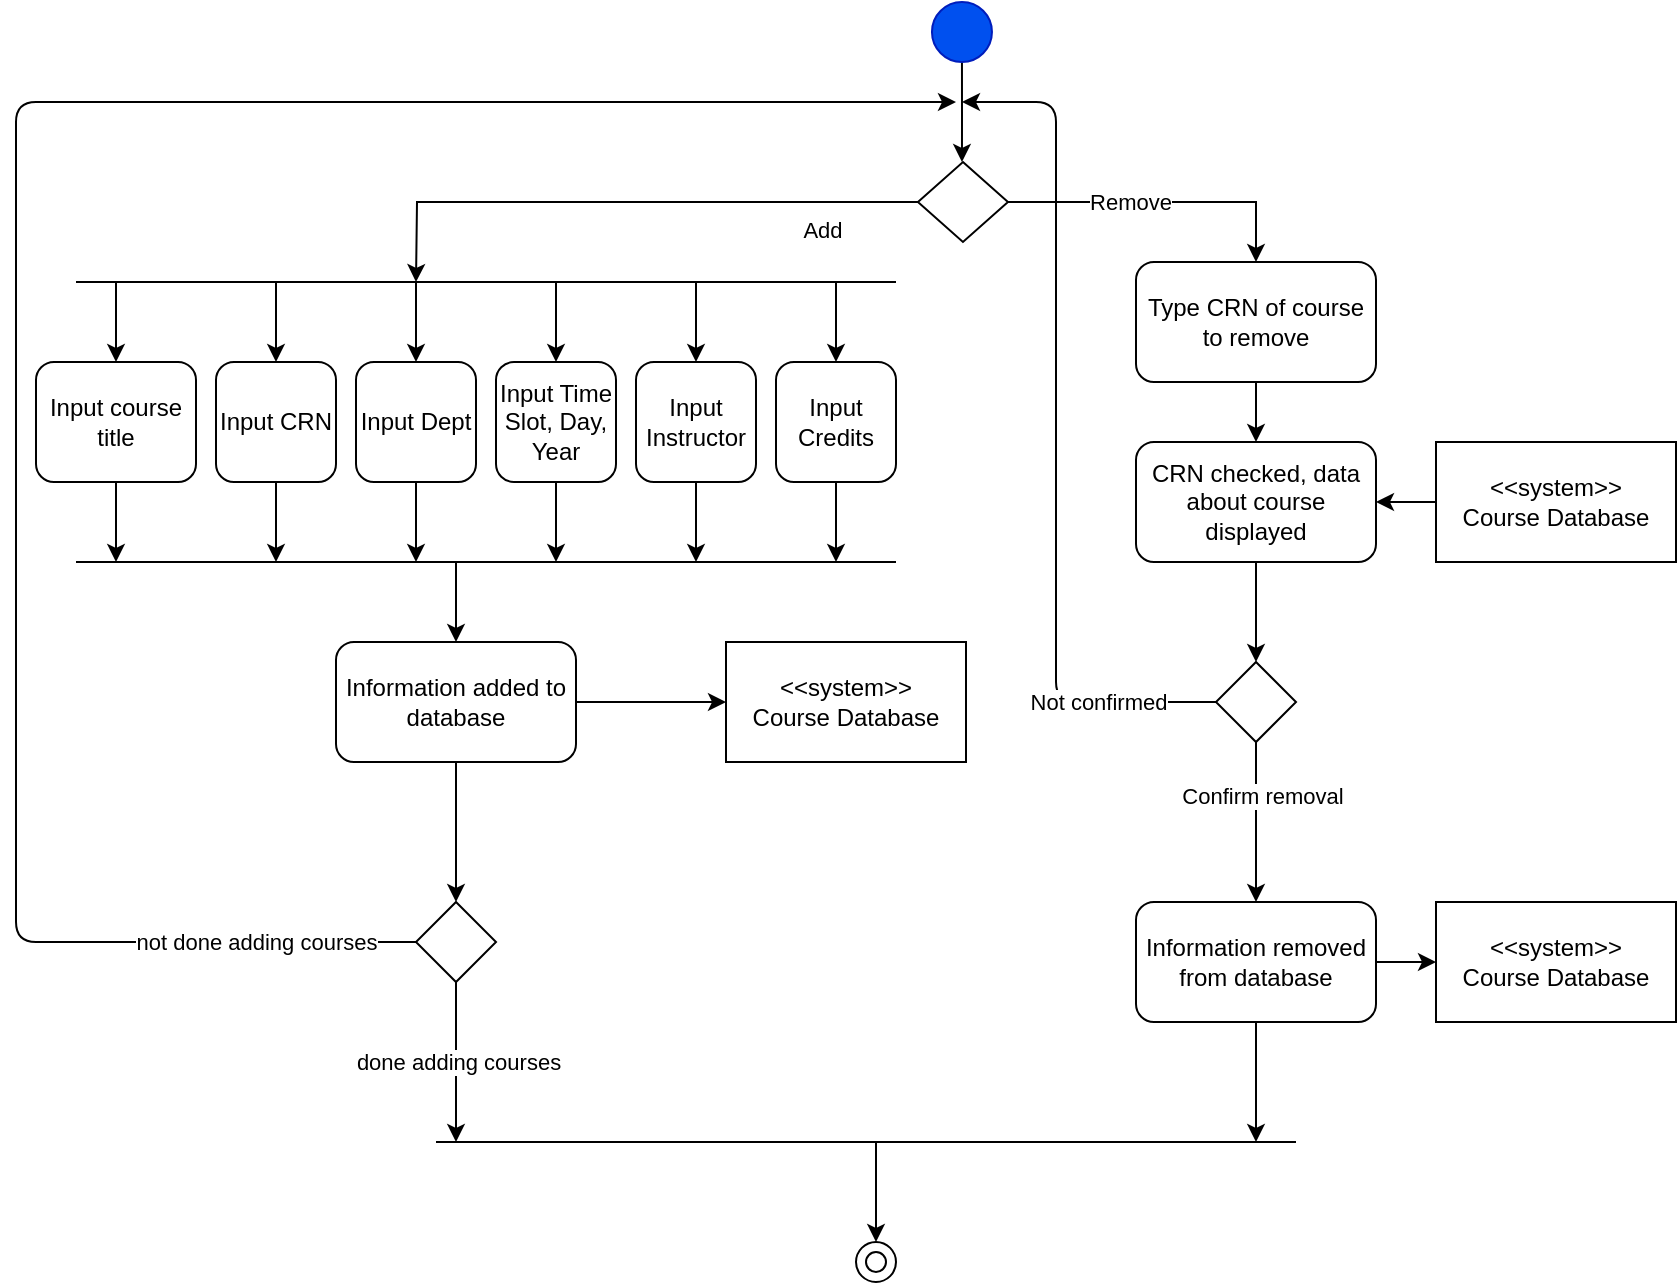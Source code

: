 <mxfile version="13.3.1" type="github">
  <diagram id="WYZ9oJHfD-WIZ5Im6gJm" name="Page-1">
    <mxGraphModel dx="1422" dy="765" grid="1" gridSize="10" guides="1" tooltips="1" connect="1" arrows="1" fold="1" page="1" pageScale="1" pageWidth="850" pageHeight="1100" math="0" shadow="0">
      <root>
        <mxCell id="0" />
        <mxCell id="1" parent="0" />
        <mxCell id="TD67UPYNWnN1uYw1Mizn-49" value="" style="ellipse;whiteSpace=wrap;html=1;aspect=fixed;" vertex="1" parent="1">
          <mxGeometry x="430" y="660" width="20" height="20" as="geometry" />
        </mxCell>
        <mxCell id="TD67UPYNWnN1uYw1Mizn-4" value="" style="edgeStyle=orthogonalEdgeStyle;rounded=0;orthogonalLoop=1;jettySize=auto;html=1;" edge="1" parent="1" source="TD67UPYNWnN1uYw1Mizn-2">
          <mxGeometry relative="1" as="geometry">
            <mxPoint x="482.98" y="120" as="targetPoint" />
          </mxGeometry>
        </mxCell>
        <mxCell id="TD67UPYNWnN1uYw1Mizn-2" value="" style="ellipse;whiteSpace=wrap;html=1;aspect=fixed;fillColor=#0050ef;strokeColor=#001DBC;fontColor=#ffffff;" vertex="1" parent="1">
          <mxGeometry x="467.98" y="40" width="30" height="30" as="geometry" />
        </mxCell>
        <mxCell id="TD67UPYNWnN1uYw1Mizn-9" value="" style="edgeStyle=orthogonalEdgeStyle;rounded=0;orthogonalLoop=1;jettySize=auto;html=1;" edge="1" parent="1" source="TD67UPYNWnN1uYw1Mizn-7">
          <mxGeometry relative="1" as="geometry">
            <mxPoint x="210" y="180" as="targetPoint" />
          </mxGeometry>
        </mxCell>
        <mxCell id="TD67UPYNWnN1uYw1Mizn-13" value="Add" style="edgeLabel;html=1;align=center;verticalAlign=middle;resizable=0;points=[];" vertex="1" connectable="0" parent="TD67UPYNWnN1uYw1Mizn-9">
          <mxGeometry x="0.802" y="202" relative="1" as="geometry">
            <mxPoint as="offset" />
          </mxGeometry>
        </mxCell>
        <mxCell id="TD67UPYNWnN1uYw1Mizn-11" value="" style="edgeStyle=orthogonalEdgeStyle;rounded=0;orthogonalLoop=1;jettySize=auto;html=1;entryX=0.5;entryY=0;entryDx=0;entryDy=0;" edge="1" parent="1" source="TD67UPYNWnN1uYw1Mizn-7" target="TD67UPYNWnN1uYw1Mizn-51">
          <mxGeometry relative="1" as="geometry">
            <mxPoint x="650" y="167" as="targetPoint" />
          </mxGeometry>
        </mxCell>
        <mxCell id="TD67UPYNWnN1uYw1Mizn-14" value="Remove" style="edgeLabel;html=1;align=center;verticalAlign=middle;resizable=0;points=[];" vertex="1" connectable="0" parent="TD67UPYNWnN1uYw1Mizn-11">
          <mxGeometry x="-0.207" relative="1" as="geometry">
            <mxPoint as="offset" />
          </mxGeometry>
        </mxCell>
        <mxCell id="TD67UPYNWnN1uYw1Mizn-7" value="" style="rhombus;whiteSpace=wrap;html=1;" vertex="1" parent="1">
          <mxGeometry x="460.98" y="120" width="45" height="40" as="geometry" />
        </mxCell>
        <mxCell id="TD67UPYNWnN1uYw1Mizn-15" value="Input course title" style="rounded=1;whiteSpace=wrap;html=1;" vertex="1" parent="1">
          <mxGeometry x="20" y="220" width="80" height="60" as="geometry" />
        </mxCell>
        <mxCell id="TD67UPYNWnN1uYw1Mizn-16" value="" style="endArrow=none;html=1;" edge="1" parent="1">
          <mxGeometry width="50" height="50" relative="1" as="geometry">
            <mxPoint x="40" y="180" as="sourcePoint" />
            <mxPoint x="450" y="180" as="targetPoint" />
          </mxGeometry>
        </mxCell>
        <mxCell id="TD67UPYNWnN1uYw1Mizn-17" value="" style="endArrow=classic;html=1;entryX=0.5;entryY=0;entryDx=0;entryDy=0;" edge="1" parent="1" target="TD67UPYNWnN1uYw1Mizn-15">
          <mxGeometry width="50" height="50" relative="1" as="geometry">
            <mxPoint x="60" y="180" as="sourcePoint" />
            <mxPoint x="280" y="200" as="targetPoint" />
          </mxGeometry>
        </mxCell>
        <mxCell id="TD67UPYNWnN1uYw1Mizn-18" value="" style="endArrow=classic;html=1;entryX=0.5;entryY=0;entryDx=0;entryDy=0;" edge="1" parent="1" target="TD67UPYNWnN1uYw1Mizn-19">
          <mxGeometry width="50" height="50" relative="1" as="geometry">
            <mxPoint x="140" y="180" as="sourcePoint" />
            <mxPoint x="190" y="220" as="targetPoint" />
          </mxGeometry>
        </mxCell>
        <mxCell id="TD67UPYNWnN1uYw1Mizn-19" value="Input CRN" style="rounded=1;whiteSpace=wrap;html=1;" vertex="1" parent="1">
          <mxGeometry x="110" y="220" width="60" height="60" as="geometry" />
        </mxCell>
        <mxCell id="TD67UPYNWnN1uYw1Mizn-20" value="Input Dept" style="rounded=1;whiteSpace=wrap;html=1;" vertex="1" parent="1">
          <mxGeometry x="180" y="220" width="60" height="60" as="geometry" />
        </mxCell>
        <mxCell id="TD67UPYNWnN1uYw1Mizn-22" value="Input Time Slot, Day, Year" style="rounded=1;whiteSpace=wrap;html=1;" vertex="1" parent="1">
          <mxGeometry x="250" y="220" width="60" height="60" as="geometry" />
        </mxCell>
        <mxCell id="TD67UPYNWnN1uYw1Mizn-23" value="" style="endArrow=classic;html=1;entryX=0.5;entryY=0;entryDx=0;entryDy=0;" edge="1" parent="1" target="TD67UPYNWnN1uYw1Mizn-20">
          <mxGeometry width="50" height="50" relative="1" as="geometry">
            <mxPoint x="210" y="180" as="sourcePoint" />
            <mxPoint x="200" y="90" as="targetPoint" />
          </mxGeometry>
        </mxCell>
        <mxCell id="TD67UPYNWnN1uYw1Mizn-24" value="" style="endArrow=classic;html=1;entryX=0.5;entryY=0;entryDx=0;entryDy=0;" edge="1" parent="1" target="TD67UPYNWnN1uYw1Mizn-22">
          <mxGeometry width="50" height="50" relative="1" as="geometry">
            <mxPoint x="280" y="180" as="sourcePoint" />
            <mxPoint x="260" y="220" as="targetPoint" />
            <Array as="points" />
          </mxGeometry>
        </mxCell>
        <mxCell id="TD67UPYNWnN1uYw1Mizn-25" value="Input Instructor" style="rounded=1;whiteSpace=wrap;html=1;" vertex="1" parent="1">
          <mxGeometry x="320" y="220" width="60" height="60" as="geometry" />
        </mxCell>
        <mxCell id="TD67UPYNWnN1uYw1Mizn-26" value="" style="endArrow=classic;html=1;entryX=0.5;entryY=0;entryDx=0;entryDy=0;" edge="1" parent="1">
          <mxGeometry width="50" height="50" relative="1" as="geometry">
            <mxPoint x="350" y="180" as="sourcePoint" />
            <mxPoint x="350" y="220" as="targetPoint" />
            <Array as="points" />
          </mxGeometry>
        </mxCell>
        <mxCell id="TD67UPYNWnN1uYw1Mizn-27" value="Input Credits" style="rounded=1;whiteSpace=wrap;html=1;" vertex="1" parent="1">
          <mxGeometry x="390" y="220" width="60" height="60" as="geometry" />
        </mxCell>
        <mxCell id="TD67UPYNWnN1uYw1Mizn-28" value="" style="endArrow=classic;html=1;entryX=0.5;entryY=0;entryDx=0;entryDy=0;" edge="1" parent="1" target="TD67UPYNWnN1uYw1Mizn-27">
          <mxGeometry width="50" height="50" relative="1" as="geometry">
            <mxPoint x="420" y="180" as="sourcePoint" />
            <mxPoint x="530" y="190" as="targetPoint" />
          </mxGeometry>
        </mxCell>
        <mxCell id="TD67UPYNWnN1uYw1Mizn-39" value="" style="edgeStyle=orthogonalEdgeStyle;rounded=0;orthogonalLoop=1;jettySize=auto;html=1;" edge="1" parent="1" source="TD67UPYNWnN1uYw1Mizn-29" target="TD67UPYNWnN1uYw1Mizn-38">
          <mxGeometry relative="1" as="geometry" />
        </mxCell>
        <mxCell id="TD67UPYNWnN1uYw1Mizn-29" value="Information added to database" style="rounded=1;whiteSpace=wrap;html=1;" vertex="1" parent="1">
          <mxGeometry x="170" y="360" width="120" height="60" as="geometry" />
        </mxCell>
        <mxCell id="TD67UPYNWnN1uYw1Mizn-30" value="" style="endArrow=none;html=1;" edge="1" parent="1">
          <mxGeometry width="50" height="50" relative="1" as="geometry">
            <mxPoint x="40" y="320" as="sourcePoint" />
            <mxPoint x="450" y="320" as="targetPoint" />
          </mxGeometry>
        </mxCell>
        <mxCell id="TD67UPYNWnN1uYw1Mizn-31" value="" style="endArrow=classic;html=1;entryX=0.5;entryY=0;entryDx=0;entryDy=0;" edge="1" parent="1">
          <mxGeometry width="50" height="50" relative="1" as="geometry">
            <mxPoint x="60" y="280" as="sourcePoint" />
            <mxPoint x="60" y="320" as="targetPoint" />
          </mxGeometry>
        </mxCell>
        <mxCell id="TD67UPYNWnN1uYw1Mizn-32" value="" style="endArrow=classic;html=1;entryX=0.5;entryY=0;entryDx=0;entryDy=0;" edge="1" parent="1">
          <mxGeometry width="50" height="50" relative="1" as="geometry">
            <mxPoint x="140" y="280" as="sourcePoint" />
            <mxPoint x="140" y="320" as="targetPoint" />
          </mxGeometry>
        </mxCell>
        <mxCell id="TD67UPYNWnN1uYw1Mizn-33" value="" style="endArrow=classic;html=1;entryX=0.5;entryY=0;entryDx=0;entryDy=0;" edge="1" parent="1">
          <mxGeometry width="50" height="50" relative="1" as="geometry">
            <mxPoint x="210" y="280" as="sourcePoint" />
            <mxPoint x="210" y="320" as="targetPoint" />
          </mxGeometry>
        </mxCell>
        <mxCell id="TD67UPYNWnN1uYw1Mizn-34" value="" style="endArrow=classic;html=1;entryX=0.5;entryY=0;entryDx=0;entryDy=0;" edge="1" parent="1">
          <mxGeometry width="50" height="50" relative="1" as="geometry">
            <mxPoint x="280" y="280" as="sourcePoint" />
            <mxPoint x="280" y="320" as="targetPoint" />
            <Array as="points" />
          </mxGeometry>
        </mxCell>
        <mxCell id="TD67UPYNWnN1uYw1Mizn-35" value="" style="endArrow=classic;html=1;entryX=0.5;entryY=0;entryDx=0;entryDy=0;" edge="1" parent="1">
          <mxGeometry width="50" height="50" relative="1" as="geometry">
            <mxPoint x="350" y="280" as="sourcePoint" />
            <mxPoint x="350" y="320" as="targetPoint" />
            <Array as="points" />
          </mxGeometry>
        </mxCell>
        <mxCell id="TD67UPYNWnN1uYw1Mizn-36" value="" style="endArrow=classic;html=1;entryX=0.5;entryY=0;entryDx=0;entryDy=0;" edge="1" parent="1">
          <mxGeometry width="50" height="50" relative="1" as="geometry">
            <mxPoint x="420" y="280" as="sourcePoint" />
            <mxPoint x="420" y="320" as="targetPoint" />
          </mxGeometry>
        </mxCell>
        <mxCell id="TD67UPYNWnN1uYw1Mizn-37" value="" style="endArrow=classic;html=1;entryX=0.5;entryY=0;entryDx=0;entryDy=0;" edge="1" parent="1" target="TD67UPYNWnN1uYw1Mizn-29">
          <mxGeometry width="50" height="50" relative="1" as="geometry">
            <mxPoint x="230" y="320" as="sourcePoint" />
            <mxPoint x="150" y="410" as="targetPoint" />
          </mxGeometry>
        </mxCell>
        <mxCell id="TD67UPYNWnN1uYw1Mizn-38" value="&lt;div&gt;&amp;lt;&amp;lt;system&amp;gt;&amp;gt;&lt;/div&gt;&lt;div&gt;Course Database&lt;br&gt;&lt;/div&gt;" style="rounded=0;whiteSpace=wrap;html=1;" vertex="1" parent="1">
          <mxGeometry x="365" y="360" width="120" height="60" as="geometry" />
        </mxCell>
        <mxCell id="TD67UPYNWnN1uYw1Mizn-41" value="" style="endArrow=classic;html=1;exitX=0.5;exitY=1;exitDx=0;exitDy=0;entryX=0.5;entryY=0;entryDx=0;entryDy=0;" edge="1" parent="1" source="TD67UPYNWnN1uYw1Mizn-29">
          <mxGeometry width="50" height="50" relative="1" as="geometry">
            <mxPoint x="120" y="500" as="sourcePoint" />
            <mxPoint x="230" y="490" as="targetPoint" />
          </mxGeometry>
        </mxCell>
        <mxCell id="TD67UPYNWnN1uYw1Mizn-44" value="" style="edgeStyle=orthogonalEdgeStyle;rounded=0;orthogonalLoop=1;jettySize=auto;html=1;" edge="1" parent="1" source="TD67UPYNWnN1uYw1Mizn-42">
          <mxGeometry relative="1" as="geometry">
            <mxPoint x="230" y="610" as="targetPoint" />
          </mxGeometry>
        </mxCell>
        <mxCell id="TD67UPYNWnN1uYw1Mizn-45" value="done adding courses" style="edgeLabel;html=1;align=center;verticalAlign=middle;resizable=0;points=[];" vertex="1" connectable="0" parent="TD67UPYNWnN1uYw1Mizn-44">
          <mxGeometry x="0.295" y="2" relative="1" as="geometry">
            <mxPoint x="-2" y="-11.72" as="offset" />
          </mxGeometry>
        </mxCell>
        <mxCell id="TD67UPYNWnN1uYw1Mizn-42" value="" style="rhombus;whiteSpace=wrap;html=1;" vertex="1" parent="1">
          <mxGeometry x="210" y="490" width="40" height="40" as="geometry" />
        </mxCell>
        <mxCell id="TD67UPYNWnN1uYw1Mizn-46" value="" style="endArrow=classic;html=1;exitX=0;exitY=0.5;exitDx=0;exitDy=0;" edge="1" parent="1" source="TD67UPYNWnN1uYw1Mizn-42">
          <mxGeometry width="50" height="50" relative="1" as="geometry">
            <mxPoint x="140" y="540" as="sourcePoint" />
            <mxPoint x="480" y="90" as="targetPoint" />
            <Array as="points">
              <mxPoint x="10" y="510" />
              <mxPoint x="10" y="90" />
            </Array>
          </mxGeometry>
        </mxCell>
        <mxCell id="TD67UPYNWnN1uYw1Mizn-47" value="not done adding courses" style="edgeLabel;html=1;align=center;verticalAlign=middle;resizable=0;points=[];" vertex="1" connectable="0" parent="TD67UPYNWnN1uYw1Mizn-46">
          <mxGeometry x="0.23" y="-1" relative="1" as="geometry">
            <mxPoint x="69.66" y="419" as="offset" />
          </mxGeometry>
        </mxCell>
        <mxCell id="TD67UPYNWnN1uYw1Mizn-48" value="" style="ellipse;whiteSpace=wrap;html=1;aspect=fixed;" vertex="1" parent="1">
          <mxGeometry x="435" y="665" width="10" height="10" as="geometry" />
        </mxCell>
        <mxCell id="TD67UPYNWnN1uYw1Mizn-53" value="" style="edgeStyle=orthogonalEdgeStyle;rounded=0;orthogonalLoop=1;jettySize=auto;html=1;" edge="1" parent="1" source="TD67UPYNWnN1uYw1Mizn-51" target="TD67UPYNWnN1uYw1Mizn-52">
          <mxGeometry relative="1" as="geometry" />
        </mxCell>
        <mxCell id="TD67UPYNWnN1uYw1Mizn-51" value="Type CRN of course to remove" style="rounded=1;whiteSpace=wrap;html=1;" vertex="1" parent="1">
          <mxGeometry x="570" y="170" width="120" height="60" as="geometry" />
        </mxCell>
        <mxCell id="TD67UPYNWnN1uYw1Mizn-58" value="" style="edgeStyle=orthogonalEdgeStyle;rounded=0;orthogonalLoop=1;jettySize=auto;html=1;" edge="1" parent="1" source="TD67UPYNWnN1uYw1Mizn-52" target="TD67UPYNWnN1uYw1Mizn-57">
          <mxGeometry relative="1" as="geometry" />
        </mxCell>
        <mxCell id="TD67UPYNWnN1uYw1Mizn-52" value="CRN checked, data about course displayed" style="rounded=1;whiteSpace=wrap;html=1;" vertex="1" parent="1">
          <mxGeometry x="570" y="260" width="120" height="60" as="geometry" />
        </mxCell>
        <mxCell id="TD67UPYNWnN1uYw1Mizn-55" value="" style="edgeStyle=orthogonalEdgeStyle;rounded=0;orthogonalLoop=1;jettySize=auto;html=1;" edge="1" parent="1" source="TD67UPYNWnN1uYw1Mizn-54" target="TD67UPYNWnN1uYw1Mizn-52">
          <mxGeometry relative="1" as="geometry" />
        </mxCell>
        <mxCell id="TD67UPYNWnN1uYw1Mizn-54" value="&lt;div&gt;&amp;lt;&amp;lt;system&amp;gt;&amp;gt;&lt;/div&gt;&lt;div&gt;Course Database&lt;br&gt;&lt;/div&gt;" style="rounded=0;whiteSpace=wrap;html=1;" vertex="1" parent="1">
          <mxGeometry x="720" y="260" width="120" height="60" as="geometry" />
        </mxCell>
        <mxCell id="TD67UPYNWnN1uYw1Mizn-60" value="" style="edgeStyle=orthogonalEdgeStyle;rounded=0;orthogonalLoop=1;jettySize=auto;html=1;" edge="1" parent="1" source="TD67UPYNWnN1uYw1Mizn-57">
          <mxGeometry relative="1" as="geometry">
            <mxPoint x="630" y="490" as="targetPoint" />
          </mxGeometry>
        </mxCell>
        <mxCell id="TD67UPYNWnN1uYw1Mizn-61" value="Confirm removal" style="edgeLabel;html=1;align=center;verticalAlign=middle;resizable=0;points=[];" vertex="1" connectable="0" parent="TD67UPYNWnN1uYw1Mizn-60">
          <mxGeometry x="-0.325" y="3" relative="1" as="geometry">
            <mxPoint as="offset" />
          </mxGeometry>
        </mxCell>
        <mxCell id="TD67UPYNWnN1uYw1Mizn-57" value="" style="rhombus;whiteSpace=wrap;html=1;" vertex="1" parent="1">
          <mxGeometry x="610" y="370" width="40" height="40" as="geometry" />
        </mxCell>
        <mxCell id="TD67UPYNWnN1uYw1Mizn-62" value="" style="endArrow=classic;html=1;exitX=0;exitY=0.5;exitDx=0;exitDy=0;" edge="1" parent="1" source="TD67UPYNWnN1uYw1Mizn-57">
          <mxGeometry width="50" height="50" relative="1" as="geometry">
            <mxPoint x="540" y="380" as="sourcePoint" />
            <mxPoint x="483" y="90" as="targetPoint" />
            <Array as="points">
              <mxPoint x="530" y="390" />
              <mxPoint x="530" y="90" />
            </Array>
          </mxGeometry>
        </mxCell>
        <mxCell id="TD67UPYNWnN1uYw1Mizn-63" value="Not confirmed" style="edgeLabel;html=1;align=center;verticalAlign=middle;resizable=0;points=[];" vertex="1" connectable="0" parent="TD67UPYNWnN1uYw1Mizn-62">
          <mxGeometry x="-0.723" relative="1" as="geometry">
            <mxPoint as="offset" />
          </mxGeometry>
        </mxCell>
        <mxCell id="TD67UPYNWnN1uYw1Mizn-69" value="" style="edgeStyle=orthogonalEdgeStyle;rounded=0;orthogonalLoop=1;jettySize=auto;html=1;" edge="1" parent="1" source="TD67UPYNWnN1uYw1Mizn-64">
          <mxGeometry relative="1" as="geometry">
            <mxPoint x="630" y="610" as="targetPoint" />
          </mxGeometry>
        </mxCell>
        <mxCell id="TD67UPYNWnN1uYw1Mizn-71" value="" style="edgeStyle=orthogonalEdgeStyle;rounded=0;orthogonalLoop=1;jettySize=auto;html=1;" edge="1" parent="1" source="TD67UPYNWnN1uYw1Mizn-64" target="TD67UPYNWnN1uYw1Mizn-65">
          <mxGeometry relative="1" as="geometry" />
        </mxCell>
        <mxCell id="TD67UPYNWnN1uYw1Mizn-64" value="Information removed from database" style="rounded=1;whiteSpace=wrap;html=1;" vertex="1" parent="1">
          <mxGeometry x="570" y="490" width="120" height="60" as="geometry" />
        </mxCell>
        <mxCell id="TD67UPYNWnN1uYw1Mizn-65" value="&lt;div&gt;&amp;lt;&amp;lt;system&amp;gt;&amp;gt;&lt;/div&gt;&lt;div&gt;Course Database&lt;br&gt;&lt;/div&gt;" style="rounded=0;whiteSpace=wrap;html=1;" vertex="1" parent="1">
          <mxGeometry x="720" y="490" width="120" height="60" as="geometry" />
        </mxCell>
        <mxCell id="TD67UPYNWnN1uYw1Mizn-67" value="" style="endArrow=none;html=1;" edge="1" parent="1">
          <mxGeometry width="50" height="50" relative="1" as="geometry">
            <mxPoint x="220" y="610" as="sourcePoint" />
            <mxPoint x="650" y="610" as="targetPoint" />
          </mxGeometry>
        </mxCell>
        <mxCell id="TD67UPYNWnN1uYw1Mizn-70" value="" style="endArrow=classic;html=1;entryX=0.5;entryY=0;entryDx=0;entryDy=0;" edge="1" parent="1" target="TD67UPYNWnN1uYw1Mizn-49">
          <mxGeometry width="50" height="50" relative="1" as="geometry">
            <mxPoint x="440" y="610" as="sourcePoint" />
            <mxPoint x="480" y="560" as="targetPoint" />
          </mxGeometry>
        </mxCell>
      </root>
    </mxGraphModel>
  </diagram>
</mxfile>
